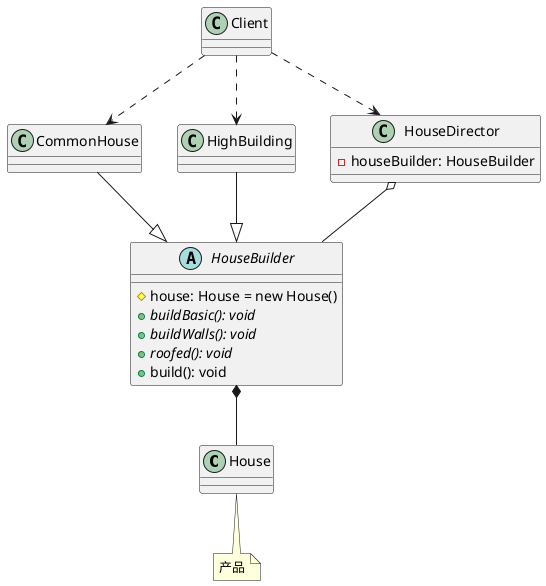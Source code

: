 @startuml
'https://plantuml.com/class-diagram

class House
note bottom: 产品

abstract class HouseBuilder {
    # house: House = new House()
    + {abstract} buildBasic(): void
    + {abstract} buildWalls(): void
    + {abstract} roofed(): void
    + build(): void
}

HouseBuilder *-- House

CommonHouse --|> HouseBuilder
HighBuilding --|> HouseBuilder

class HouseDirector {
    - houseBuilder: HouseBuilder
}

HouseDirector o-- HouseBuilder

Client ..> HouseDirector
Client ..> CommonHouse
Client ..> HighBuilding

@enduml